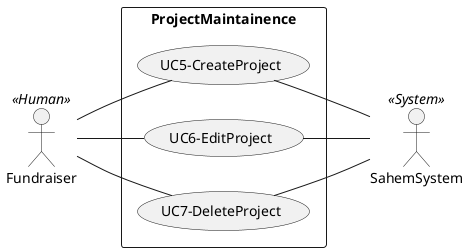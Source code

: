 @startuml ProjectMaintainence
left to right direction
skinparam packageStyle rectangle
actor Fundraiser as A3 << Human >>
actor SahemSystem as A6 << System >>
' actor Project as A8 << Database >>

' usecase (UC4-ShareToSocialMedia) as UC4
' A1 -- (UC4)
' (UC4) -- A6

rectangle ProjectMaintainence {
    usecase (UC5-CreateProject) as UC5
    usecase (UC6-EditProject) as UC6
    usecase (UC7-DeleteProject) as UC7
    A3 -- (UC5)
    A3 -- (UC6)
    A3 -- (UC7)

    (UC5) -- A6
    (UC6) -- A6
    (UC7) -- A6

}

@enduml
